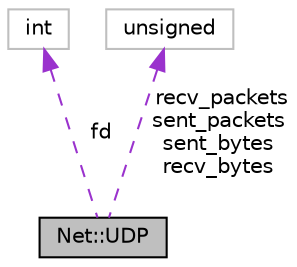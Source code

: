 digraph "Net::UDP"
{
 // INTERACTIVE_SVG=YES
  edge [fontname="Helvetica",fontsize="10",labelfontname="Helvetica",labelfontsize="10"];
  node [fontname="Helvetica",fontsize="10",shape=record];
  Node1 [label="Net::UDP",height=0.2,width=0.4,color="black", fillcolor="grey75", style="filled", fontcolor="black"];
  Node2 -> Node1 [dir="back",color="darkorchid3",fontsize="10",style="dashed",label=" fd" ,fontname="Helvetica"];
  Node2 [label="int",height=0.2,width=0.4,color="grey75", fillcolor="white", style="filled"];
  Node3 -> Node1 [dir="back",color="darkorchid3",fontsize="10",style="dashed",label=" recv_packets\nsent_packets\nsent_bytes\nrecv_bytes" ,fontname="Helvetica"];
  Node3 [label="unsigned",height=0.2,width=0.4,color="grey75", fillcolor="white", style="filled"];
}
